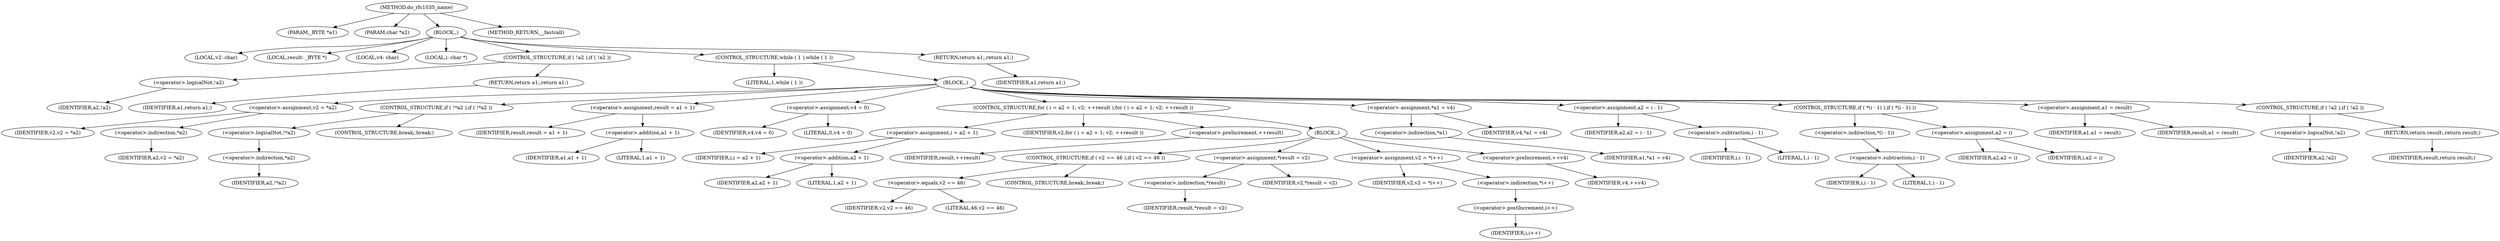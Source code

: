 digraph do_rfc1035_name {  
"1000105" [label = "(METHOD,do_rfc1035_name)" ]
"1000106" [label = "(PARAM,_BYTE *a1)" ]
"1000107" [label = "(PARAM,char *a2)" ]
"1000108" [label = "(BLOCK,,)" ]
"1000109" [label = "(LOCAL,v2: char)" ]
"1000110" [label = "(LOCAL,result: _BYTE *)" ]
"1000111" [label = "(LOCAL,v4: char)" ]
"1000112" [label = "(LOCAL,i: char *)" ]
"1000113" [label = "(CONTROL_STRUCTURE,if ( !a2 ),if ( !a2 ))" ]
"1000114" [label = "(<operator>.logicalNot,!a2)" ]
"1000115" [label = "(IDENTIFIER,a2,!a2)" ]
"1000116" [label = "(RETURN,return a1;,return a1;)" ]
"1000117" [label = "(IDENTIFIER,a1,return a1;)" ]
"1000118" [label = "(CONTROL_STRUCTURE,while ( 1 ),while ( 1 ))" ]
"1000119" [label = "(LITERAL,1,while ( 1 ))" ]
"1000120" [label = "(BLOCK,,)" ]
"1000121" [label = "(<operator>.assignment,v2 = *a2)" ]
"1000122" [label = "(IDENTIFIER,v2,v2 = *a2)" ]
"1000123" [label = "(<operator>.indirection,*a2)" ]
"1000124" [label = "(IDENTIFIER,a2,v2 = *a2)" ]
"1000125" [label = "(CONTROL_STRUCTURE,if ( !*a2 ),if ( !*a2 ))" ]
"1000126" [label = "(<operator>.logicalNot,!*a2)" ]
"1000127" [label = "(<operator>.indirection,*a2)" ]
"1000128" [label = "(IDENTIFIER,a2,!*a2)" ]
"1000129" [label = "(CONTROL_STRUCTURE,break;,break;)" ]
"1000130" [label = "(<operator>.assignment,result = a1 + 1)" ]
"1000131" [label = "(IDENTIFIER,result,result = a1 + 1)" ]
"1000132" [label = "(<operator>.addition,a1 + 1)" ]
"1000133" [label = "(IDENTIFIER,a1,a1 + 1)" ]
"1000134" [label = "(LITERAL,1,a1 + 1)" ]
"1000135" [label = "(<operator>.assignment,v4 = 0)" ]
"1000136" [label = "(IDENTIFIER,v4,v4 = 0)" ]
"1000137" [label = "(LITERAL,0,v4 = 0)" ]
"1000138" [label = "(CONTROL_STRUCTURE,for ( i = a2 + 1; v2; ++result ),for ( i = a2 + 1; v2; ++result ))" ]
"1000139" [label = "(<operator>.assignment,i = a2 + 1)" ]
"1000140" [label = "(IDENTIFIER,i,i = a2 + 1)" ]
"1000141" [label = "(<operator>.addition,a2 + 1)" ]
"1000142" [label = "(IDENTIFIER,a2,a2 + 1)" ]
"1000143" [label = "(LITERAL,1,a2 + 1)" ]
"1000144" [label = "(IDENTIFIER,v2,for ( i = a2 + 1; v2; ++result ))" ]
"1000145" [label = "(<operator>.preIncrement,++result)" ]
"1000146" [label = "(IDENTIFIER,result,++result)" ]
"1000147" [label = "(BLOCK,,)" ]
"1000148" [label = "(CONTROL_STRUCTURE,if ( v2 == 46 ),if ( v2 == 46 ))" ]
"1000149" [label = "(<operator>.equals,v2 == 46)" ]
"1000150" [label = "(IDENTIFIER,v2,v2 == 46)" ]
"1000151" [label = "(LITERAL,46,v2 == 46)" ]
"1000152" [label = "(CONTROL_STRUCTURE,break;,break;)" ]
"1000153" [label = "(<operator>.assignment,*result = v2)" ]
"1000154" [label = "(<operator>.indirection,*result)" ]
"1000155" [label = "(IDENTIFIER,result,*result = v2)" ]
"1000156" [label = "(IDENTIFIER,v2,*result = v2)" ]
"1000157" [label = "(<operator>.assignment,v2 = *i++)" ]
"1000158" [label = "(IDENTIFIER,v2,v2 = *i++)" ]
"1000159" [label = "(<operator>.indirection,*i++)" ]
"1000160" [label = "(<operator>.postIncrement,i++)" ]
"1000161" [label = "(IDENTIFIER,i,i++)" ]
"1000162" [label = "(<operator>.preIncrement,++v4)" ]
"1000163" [label = "(IDENTIFIER,v4,++v4)" ]
"1000164" [label = "(<operator>.assignment,*a1 = v4)" ]
"1000165" [label = "(<operator>.indirection,*a1)" ]
"1000166" [label = "(IDENTIFIER,a1,*a1 = v4)" ]
"1000167" [label = "(IDENTIFIER,v4,*a1 = v4)" ]
"1000168" [label = "(<operator>.assignment,a2 = i - 1)" ]
"1000169" [label = "(IDENTIFIER,a2,a2 = i - 1)" ]
"1000170" [label = "(<operator>.subtraction,i - 1)" ]
"1000171" [label = "(IDENTIFIER,i,i - 1)" ]
"1000172" [label = "(LITERAL,1,i - 1)" ]
"1000173" [label = "(CONTROL_STRUCTURE,if ( *(i - 1) ),if ( *(i - 1) ))" ]
"1000174" [label = "(<operator>.indirection,*(i - 1))" ]
"1000175" [label = "(<operator>.subtraction,i - 1)" ]
"1000176" [label = "(IDENTIFIER,i,i - 1)" ]
"1000177" [label = "(LITERAL,1,i - 1)" ]
"1000178" [label = "(<operator>.assignment,a2 = i)" ]
"1000179" [label = "(IDENTIFIER,a2,a2 = i)" ]
"1000180" [label = "(IDENTIFIER,i,a2 = i)" ]
"1000181" [label = "(<operator>.assignment,a1 = result)" ]
"1000182" [label = "(IDENTIFIER,a1,a1 = result)" ]
"1000183" [label = "(IDENTIFIER,result,a1 = result)" ]
"1000184" [label = "(CONTROL_STRUCTURE,if ( !a2 ),if ( !a2 ))" ]
"1000185" [label = "(<operator>.logicalNot,!a2)" ]
"1000186" [label = "(IDENTIFIER,a2,!a2)" ]
"1000187" [label = "(RETURN,return result;,return result;)" ]
"1000188" [label = "(IDENTIFIER,result,return result;)" ]
"1000189" [label = "(RETURN,return a1;,return a1;)" ]
"1000190" [label = "(IDENTIFIER,a1,return a1;)" ]
"1000191" [label = "(METHOD_RETURN,__fastcall)" ]
  "1000105" -> "1000106" 
  "1000105" -> "1000107" 
  "1000105" -> "1000108" 
  "1000105" -> "1000191" 
  "1000108" -> "1000109" 
  "1000108" -> "1000110" 
  "1000108" -> "1000111" 
  "1000108" -> "1000112" 
  "1000108" -> "1000113" 
  "1000108" -> "1000118" 
  "1000108" -> "1000189" 
  "1000113" -> "1000114" 
  "1000113" -> "1000116" 
  "1000114" -> "1000115" 
  "1000116" -> "1000117" 
  "1000118" -> "1000119" 
  "1000118" -> "1000120" 
  "1000120" -> "1000121" 
  "1000120" -> "1000125" 
  "1000120" -> "1000130" 
  "1000120" -> "1000135" 
  "1000120" -> "1000138" 
  "1000120" -> "1000164" 
  "1000120" -> "1000168" 
  "1000120" -> "1000173" 
  "1000120" -> "1000181" 
  "1000120" -> "1000184" 
  "1000121" -> "1000122" 
  "1000121" -> "1000123" 
  "1000123" -> "1000124" 
  "1000125" -> "1000126" 
  "1000125" -> "1000129" 
  "1000126" -> "1000127" 
  "1000127" -> "1000128" 
  "1000130" -> "1000131" 
  "1000130" -> "1000132" 
  "1000132" -> "1000133" 
  "1000132" -> "1000134" 
  "1000135" -> "1000136" 
  "1000135" -> "1000137" 
  "1000138" -> "1000139" 
  "1000138" -> "1000144" 
  "1000138" -> "1000145" 
  "1000138" -> "1000147" 
  "1000139" -> "1000140" 
  "1000139" -> "1000141" 
  "1000141" -> "1000142" 
  "1000141" -> "1000143" 
  "1000145" -> "1000146" 
  "1000147" -> "1000148" 
  "1000147" -> "1000153" 
  "1000147" -> "1000157" 
  "1000147" -> "1000162" 
  "1000148" -> "1000149" 
  "1000148" -> "1000152" 
  "1000149" -> "1000150" 
  "1000149" -> "1000151" 
  "1000153" -> "1000154" 
  "1000153" -> "1000156" 
  "1000154" -> "1000155" 
  "1000157" -> "1000158" 
  "1000157" -> "1000159" 
  "1000159" -> "1000160" 
  "1000160" -> "1000161" 
  "1000162" -> "1000163" 
  "1000164" -> "1000165" 
  "1000164" -> "1000167" 
  "1000165" -> "1000166" 
  "1000168" -> "1000169" 
  "1000168" -> "1000170" 
  "1000170" -> "1000171" 
  "1000170" -> "1000172" 
  "1000173" -> "1000174" 
  "1000173" -> "1000178" 
  "1000174" -> "1000175" 
  "1000175" -> "1000176" 
  "1000175" -> "1000177" 
  "1000178" -> "1000179" 
  "1000178" -> "1000180" 
  "1000181" -> "1000182" 
  "1000181" -> "1000183" 
  "1000184" -> "1000185" 
  "1000184" -> "1000187" 
  "1000185" -> "1000186" 
  "1000187" -> "1000188" 
  "1000189" -> "1000190" 
}
